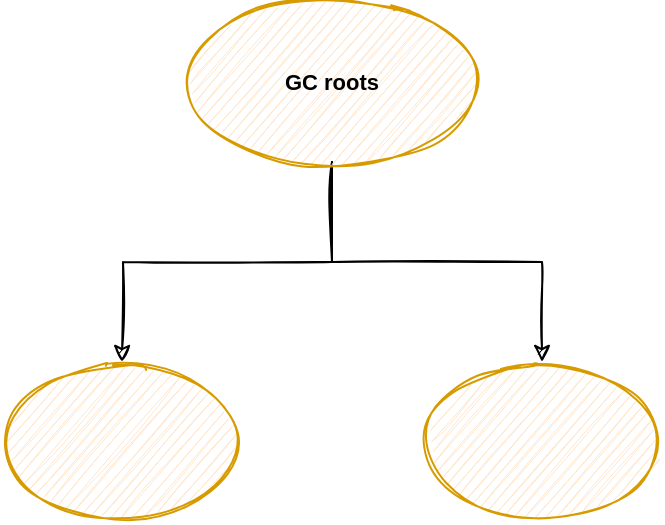 <mxfile version="17.2.4" type="github">
  <diagram id="6nroXhzHqXDf4n0dbmEr" name="第 1 页">
    <mxGraphModel dx="1422" dy="762" grid="1" gridSize="10" guides="1" tooltips="1" connect="1" arrows="1" fold="1" page="1" pageScale="1" pageWidth="827" pageHeight="1169" math="0" shadow="0">
      <root>
        <mxCell id="0" />
        <mxCell id="1" parent="0" />
        <mxCell id="phjD3vrbrcSyOuB8pBKA-7" style="edgeStyle=orthogonalEdgeStyle;shape=connector;rounded=0;sketch=1;jumpSize=6;orthogonalLoop=1;jettySize=auto;html=1;shadow=0;labelBackgroundColor=default;fontFamily=Helvetica;fontSize=11;fontColor=default;endArrow=classic;strokeColor=default;strokeWidth=1;exitX=0.5;exitY=1;exitDx=0;exitDy=0;" edge="1" parent="1" source="phjD3vrbrcSyOuB8pBKA-6">
          <mxGeometry relative="1" as="geometry">
            <mxPoint x="290" y="260" as="targetPoint" />
          </mxGeometry>
        </mxCell>
        <mxCell id="phjD3vrbrcSyOuB8pBKA-10" style="edgeStyle=orthogonalEdgeStyle;shape=connector;rounded=0;sketch=1;jumpSize=6;orthogonalLoop=1;jettySize=auto;html=1;shadow=0;labelBackgroundColor=default;fontFamily=Helvetica;fontSize=11;fontColor=default;endArrow=classic;strokeColor=default;strokeWidth=1;" edge="1" parent="1" source="phjD3vrbrcSyOuB8pBKA-6" target="phjD3vrbrcSyOuB8pBKA-9">
          <mxGeometry relative="1" as="geometry" />
        </mxCell>
        <mxCell id="phjD3vrbrcSyOuB8pBKA-6" value="&lt;b&gt;GC roots&lt;/b&gt;" style="ellipse;whiteSpace=wrap;html=1;rounded=0;shadow=0;glass=0;sketch=1;fontFamily=Helvetica;fontSize=11;fontColor=default;strokeColor=#d79b00;fillColor=#ffe6cc;" vertex="1" parent="1">
          <mxGeometry x="320" y="80" width="150" height="80" as="geometry" />
        </mxCell>
        <mxCell id="phjD3vrbrcSyOuB8pBKA-8" value="" style="ellipse;whiteSpace=wrap;html=1;rounded=0;shadow=0;glass=0;sketch=1;fontFamily=Helvetica;fontSize=11;fontColor=default;strokeColor=#d79b00;fillColor=#ffe6cc;" vertex="1" parent="1">
          <mxGeometry x="230" y="260" width="120" height="80" as="geometry" />
        </mxCell>
        <mxCell id="phjD3vrbrcSyOuB8pBKA-9" value="" style="ellipse;whiteSpace=wrap;html=1;rounded=0;shadow=0;glass=0;sketch=1;fontFamily=Helvetica;fontSize=11;fontColor=default;strokeColor=#d79b00;fillColor=#ffe6cc;" vertex="1" parent="1">
          <mxGeometry x="440" y="260" width="120" height="80" as="geometry" />
        </mxCell>
      </root>
    </mxGraphModel>
  </diagram>
</mxfile>
